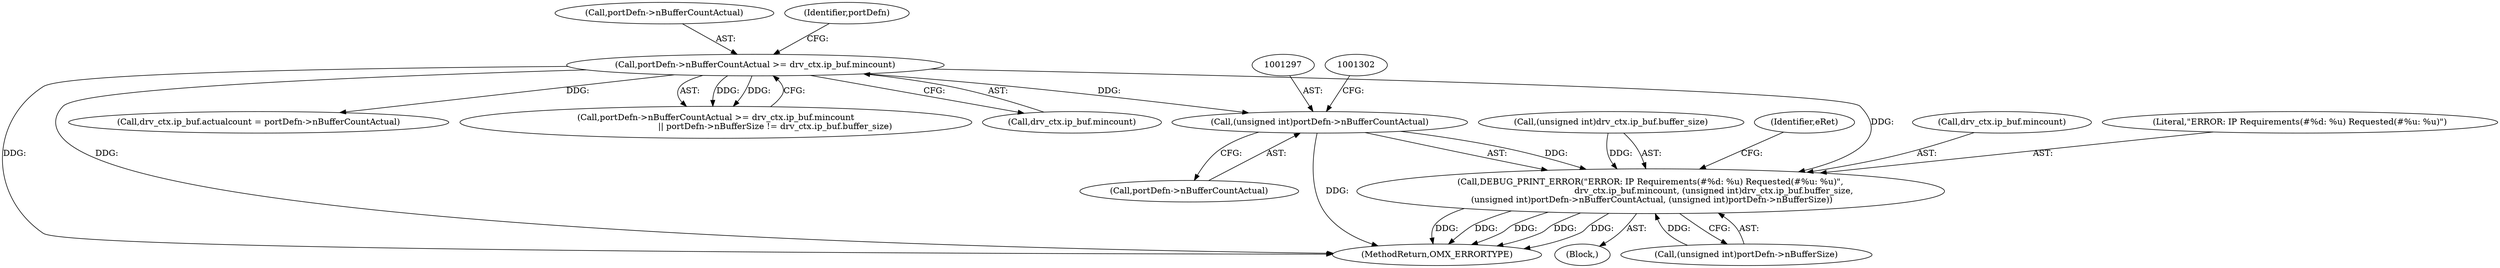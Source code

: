 digraph "0_Android_46e305be6e670a5a0041b0b4861122a0f1aabefa_2@pointer" {
"1001296" [label="(Call,(unsigned int)portDefn->nBufferCountActual)"];
"1001213" [label="(Call,portDefn->nBufferCountActual >= drv_ctx.ip_buf.mincount)"];
"1001282" [label="(Call,DEBUG_PRINT_ERROR(\"ERROR: IP Requirements(#%d: %u) Requested(#%u: %u)\",\n                                               drv_ctx.ip_buf.mincount, (unsigned int)drv_ctx.ip_buf.buffer_size,\n (unsigned int)portDefn->nBufferCountActual, (unsigned int)portDefn->nBufferSize))"];
"1001212" [label="(Call,portDefn->nBufferCountActual >= drv_ctx.ip_buf.mincount\n                                            || portDefn->nBufferSize != drv_ctx.ip_buf.buffer_size)"];
"1001281" [label="(Block,)"];
"1001301" [label="(Call,(unsigned int)portDefn->nBufferSize)"];
"1001307" [label="(Identifier,eRet)"];
"1001214" [label="(Call,portDefn->nBufferCountActual)"];
"1003102" [label="(MethodReturn,OMX_ERRORTYPE)"];
"1001242" [label="(Call,drv_ctx.ip_buf.actualcount = portDefn->nBufferCountActual)"];
"1001282" [label="(Call,DEBUG_PRINT_ERROR(\"ERROR: IP Requirements(#%d: %u) Requested(#%u: %u)\",\n                                               drv_ctx.ip_buf.mincount, (unsigned int)drv_ctx.ip_buf.buffer_size,\n (unsigned int)portDefn->nBufferCountActual, (unsigned int)portDefn->nBufferSize))"];
"1001289" [label="(Call,(unsigned int)drv_ctx.ip_buf.buffer_size)"];
"1001213" [label="(Call,portDefn->nBufferCountActual >= drv_ctx.ip_buf.mincount)"];
"1001217" [label="(Call,drv_ctx.ip_buf.mincount)"];
"1001284" [label="(Call,drv_ctx.ip_buf.mincount)"];
"1001298" [label="(Call,portDefn->nBufferCountActual)"];
"1001283" [label="(Literal,\"ERROR: IP Requirements(#%d: %u) Requested(#%u: %u)\")"];
"1001224" [label="(Identifier,portDefn)"];
"1001296" [label="(Call,(unsigned int)portDefn->nBufferCountActual)"];
"1001296" -> "1001282"  [label="AST: "];
"1001296" -> "1001298"  [label="CFG: "];
"1001297" -> "1001296"  [label="AST: "];
"1001298" -> "1001296"  [label="AST: "];
"1001302" -> "1001296"  [label="CFG: "];
"1001296" -> "1003102"  [label="DDG: "];
"1001296" -> "1001282"  [label="DDG: "];
"1001213" -> "1001296"  [label="DDG: "];
"1001213" -> "1001212"  [label="AST: "];
"1001213" -> "1001217"  [label="CFG: "];
"1001214" -> "1001213"  [label="AST: "];
"1001217" -> "1001213"  [label="AST: "];
"1001224" -> "1001213"  [label="CFG: "];
"1001212" -> "1001213"  [label="CFG: "];
"1001213" -> "1003102"  [label="DDG: "];
"1001213" -> "1003102"  [label="DDG: "];
"1001213" -> "1001212"  [label="DDG: "];
"1001213" -> "1001212"  [label="DDG: "];
"1001213" -> "1001242"  [label="DDG: "];
"1001213" -> "1001282"  [label="DDG: "];
"1001282" -> "1001281"  [label="AST: "];
"1001282" -> "1001301"  [label="CFG: "];
"1001283" -> "1001282"  [label="AST: "];
"1001284" -> "1001282"  [label="AST: "];
"1001289" -> "1001282"  [label="AST: "];
"1001301" -> "1001282"  [label="AST: "];
"1001307" -> "1001282"  [label="CFG: "];
"1001282" -> "1003102"  [label="DDG: "];
"1001282" -> "1003102"  [label="DDG: "];
"1001282" -> "1003102"  [label="DDG: "];
"1001282" -> "1003102"  [label="DDG: "];
"1001282" -> "1003102"  [label="DDG: "];
"1001289" -> "1001282"  [label="DDG: "];
"1001301" -> "1001282"  [label="DDG: "];
}
